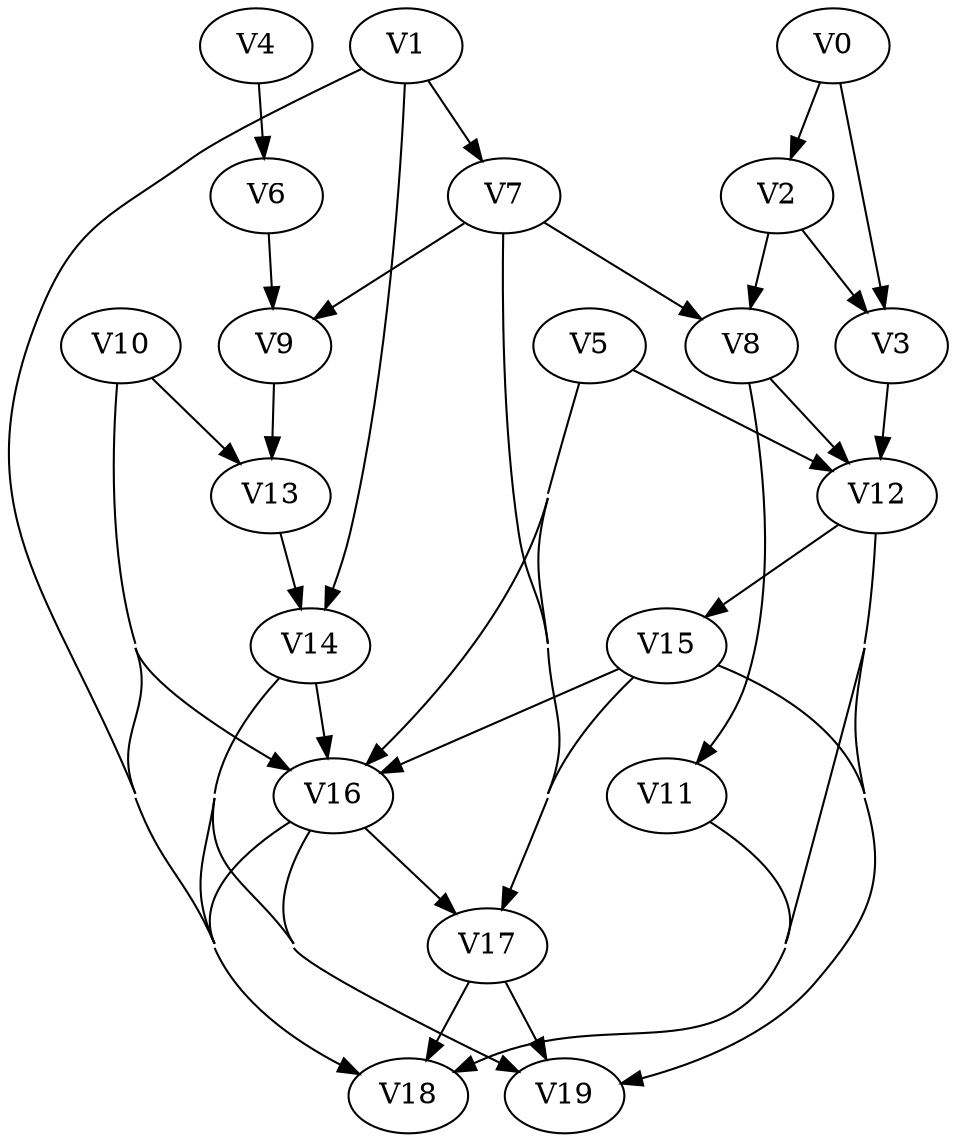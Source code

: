 strict digraph my_dotgraph {
concentrate=True;
V0;
V1;
V2;
V3;
V4;
V5;
V6;
V7;
V8;
V9;
V10;
V11;
V12;
V13;
V14;
V15;
V16;
V17;
V18;
V19;
V0 -> V2;
V0 -> V3;
V1 -> V7;
V1 -> V14;
V1 -> V18;
V2 -> V3;
V2 -> V8;
V3 -> V12;
V4 -> V6;
V5 -> V12;
V5 -> V16;
V5 -> V17;
V6 -> V9;
V7 -> V8;
V7 -> V9;
V7 -> V17;
V8 -> V11;
V8 -> V12;
V9 -> V13;
V10 -> V13;
V10 -> V16;
V10 -> V18;
V11 -> V18;
V12 -> V15;
V12 -> V18;
V12 -> V19;
V13 -> V14;
V14 -> V16;
V14 -> V18;
V14 -> V19;
V15 -> V16;
V15 -> V17;
V15 -> V19;
V16 -> V17;
V16 -> V18;
V16 -> V19;
V17 -> V18;
V17 -> V19;
}